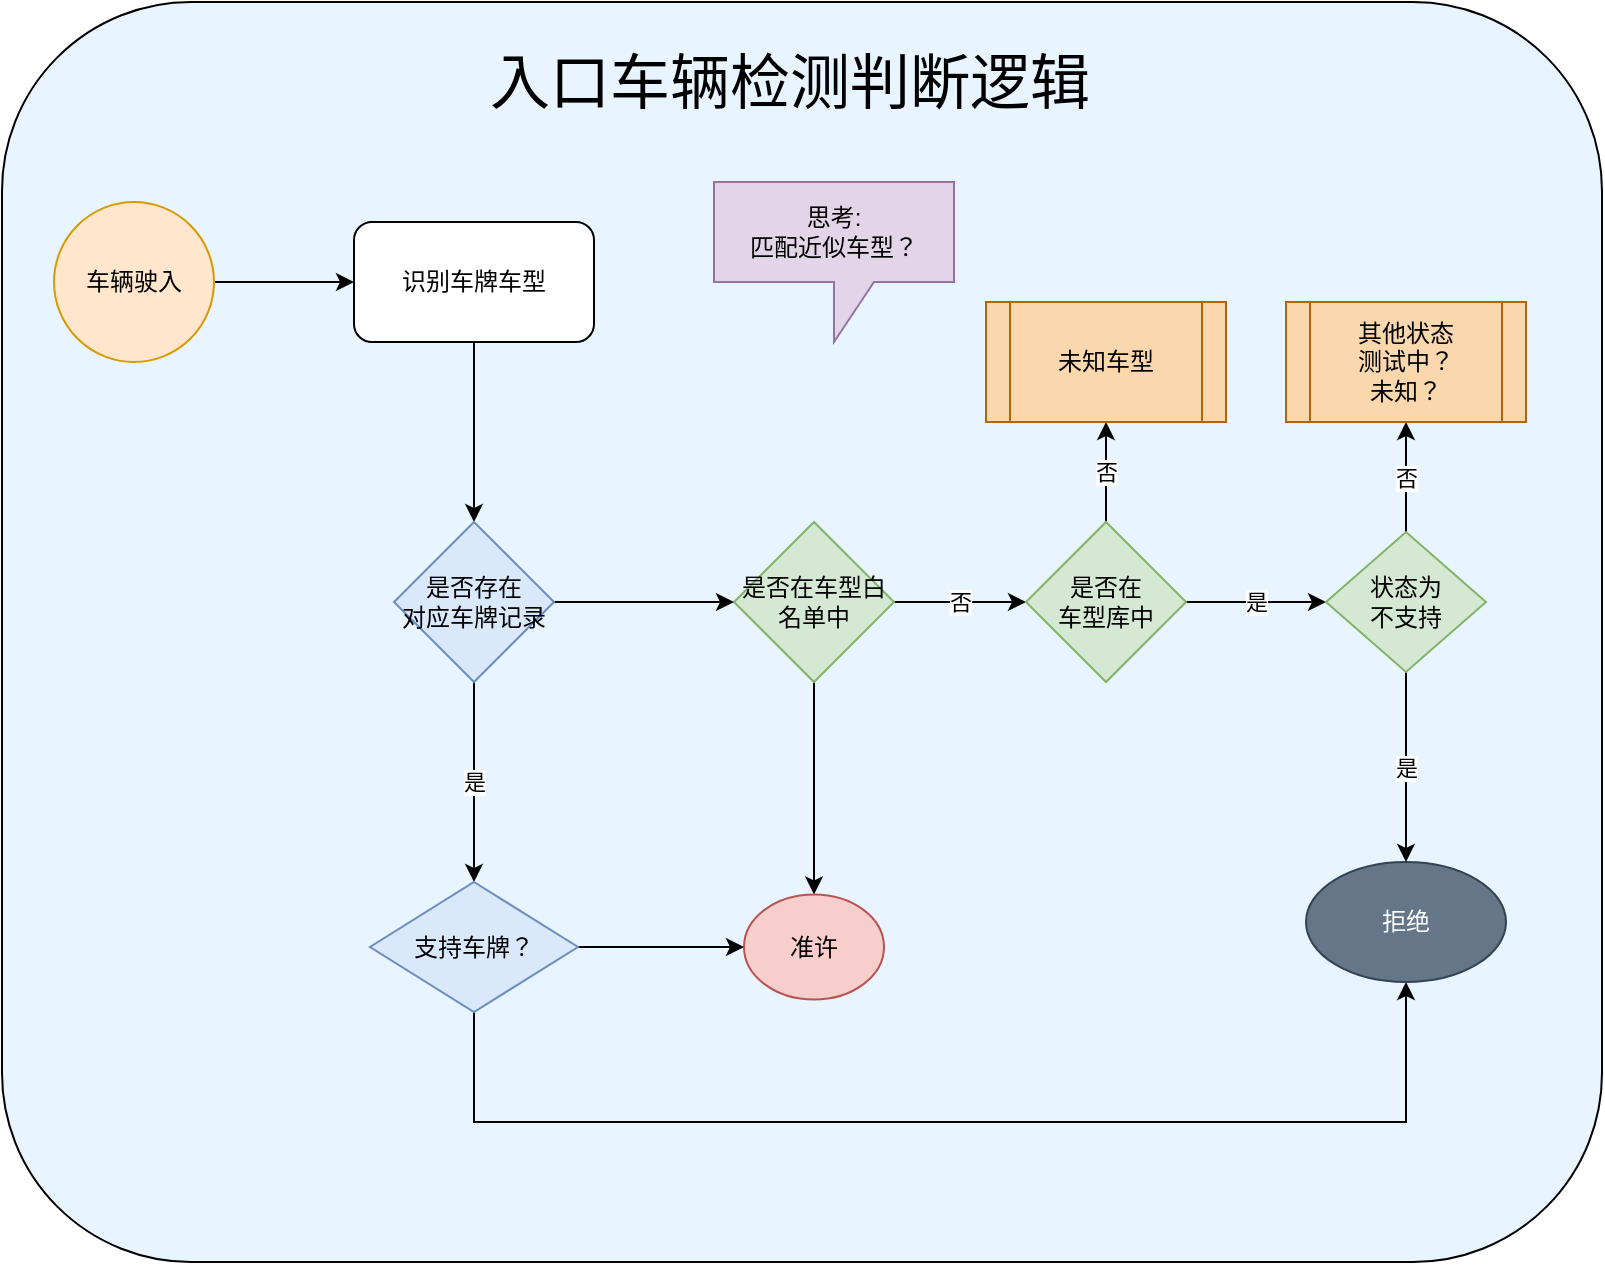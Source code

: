 <mxfile version="17.1.0" type="github">
  <diagram id="5mL2chMBpMJVrQfOxgIs" name="Page-1">
    <mxGraphModel dx="1038" dy="579" grid="1" gridSize="10" guides="1" tooltips="1" connect="1" arrows="1" fold="1" page="1" pageScale="1" pageWidth="827" pageHeight="1169" math="0" shadow="0">
      <root>
        <mxCell id="0" />
        <mxCell id="1" parent="0" />
        <mxCell id="yGWHYbjUZlr4Gvu-cRnp-1" value="" style="rounded=1;whiteSpace=wrap;html=1;fillColor=#E8F4FF;" vertex="1" parent="1">
          <mxGeometry x="20" y="10" width="800" height="630" as="geometry" />
        </mxCell>
        <mxCell id="yGWHYbjUZlr4Gvu-cRnp-2" style="edgeStyle=orthogonalEdgeStyle;rounded=0;orthogonalLoop=1;jettySize=auto;html=1;entryX=0;entryY=0.5;entryDx=0;entryDy=0;" edge="1" parent="1" source="yGWHYbjUZlr4Gvu-cRnp-3" target="yGWHYbjUZlr4Gvu-cRnp-5">
          <mxGeometry relative="1" as="geometry" />
        </mxCell>
        <mxCell id="yGWHYbjUZlr4Gvu-cRnp-3" value="车辆驶入" style="ellipse;whiteSpace=wrap;html=1;aspect=fixed;fillColor=#ffe6cc;strokeColor=#d79b00;" vertex="1" parent="1">
          <mxGeometry x="46" y="110" width="80" height="80" as="geometry" />
        </mxCell>
        <mxCell id="yGWHYbjUZlr4Gvu-cRnp-4" value="" style="edgeStyle=orthogonalEdgeStyle;rounded=0;orthogonalLoop=1;jettySize=auto;html=1;" edge="1" parent="1" source="yGWHYbjUZlr4Gvu-cRnp-5" target="yGWHYbjUZlr4Gvu-cRnp-11">
          <mxGeometry relative="1" as="geometry" />
        </mxCell>
        <mxCell id="yGWHYbjUZlr4Gvu-cRnp-5" value="识别车牌车型" style="rounded=1;whiteSpace=wrap;html=1;" vertex="1" parent="1">
          <mxGeometry x="196" y="120" width="120" height="60" as="geometry" />
        </mxCell>
        <mxCell id="yGWHYbjUZlr4Gvu-cRnp-6" value="否" style="edgeStyle=orthogonalEdgeStyle;rounded=0;orthogonalLoop=1;jettySize=auto;html=1;entryX=0;entryY=0.5;entryDx=0;entryDy=0;" edge="1" parent="1" source="yGWHYbjUZlr4Gvu-cRnp-8" target="yGWHYbjUZlr4Gvu-cRnp-19">
          <mxGeometry relative="1" as="geometry">
            <mxPoint x="542" y="310" as="targetPoint" />
          </mxGeometry>
        </mxCell>
        <mxCell id="yGWHYbjUZlr4Gvu-cRnp-7" style="edgeStyle=orthogonalEdgeStyle;rounded=0;orthogonalLoop=1;jettySize=auto;html=1;entryX=0.5;entryY=0;entryDx=0;entryDy=0;" edge="1" parent="1" source="yGWHYbjUZlr4Gvu-cRnp-8" target="yGWHYbjUZlr4Gvu-cRnp-12">
          <mxGeometry relative="1" as="geometry" />
        </mxCell>
        <mxCell id="yGWHYbjUZlr4Gvu-cRnp-8" value="是否在车型白名单中" style="rhombus;whiteSpace=wrap;html=1;fillColor=#d5e8d4;strokeColor=#82b366;" vertex="1" parent="1">
          <mxGeometry x="386" y="270" width="80" height="80" as="geometry" />
        </mxCell>
        <mxCell id="yGWHYbjUZlr4Gvu-cRnp-9" value="是" style="edgeStyle=orthogonalEdgeStyle;rounded=0;orthogonalLoop=1;jettySize=auto;html=1;entryX=0.5;entryY=0;entryDx=0;entryDy=0;" edge="1" parent="1" source="yGWHYbjUZlr4Gvu-cRnp-11" target="yGWHYbjUZlr4Gvu-cRnp-15">
          <mxGeometry relative="1" as="geometry" />
        </mxCell>
        <mxCell id="yGWHYbjUZlr4Gvu-cRnp-10" style="edgeStyle=orthogonalEdgeStyle;rounded=0;orthogonalLoop=1;jettySize=auto;html=1;entryX=0;entryY=0.5;entryDx=0;entryDy=0;" edge="1" parent="1" source="yGWHYbjUZlr4Gvu-cRnp-11" target="yGWHYbjUZlr4Gvu-cRnp-8">
          <mxGeometry relative="1" as="geometry" />
        </mxCell>
        <mxCell id="yGWHYbjUZlr4Gvu-cRnp-11" value="是否存在&lt;br style=&quot;box-sizing: content-box ; margin: 0px ; padding: 0px&quot;&gt;对应车牌记录" style="rhombus;whiteSpace=wrap;html=1;fillColor=#dae8fc;strokeColor=#6c8ebf;" vertex="1" parent="1">
          <mxGeometry x="216" y="270" width="80" height="80" as="geometry" />
        </mxCell>
        <mxCell id="yGWHYbjUZlr4Gvu-cRnp-12" value="准许" style="ellipse;whiteSpace=wrap;html=1;fillColor=#f8cecc;strokeColor=#b85450;" vertex="1" parent="1">
          <mxGeometry x="391" y="456.25" width="70" height="52.5" as="geometry" />
        </mxCell>
        <mxCell id="yGWHYbjUZlr4Gvu-cRnp-13" style="edgeStyle=orthogonalEdgeStyle;rounded=0;orthogonalLoop=1;jettySize=auto;html=1;entryX=0;entryY=0.5;entryDx=0;entryDy=0;" edge="1" parent="1" source="yGWHYbjUZlr4Gvu-cRnp-15" target="yGWHYbjUZlr4Gvu-cRnp-12">
          <mxGeometry relative="1" as="geometry" />
        </mxCell>
        <mxCell id="yGWHYbjUZlr4Gvu-cRnp-14" style="edgeStyle=orthogonalEdgeStyle;rounded=0;orthogonalLoop=1;jettySize=auto;html=1;entryX=0.5;entryY=1;entryDx=0;entryDy=0;" edge="1" parent="1" source="yGWHYbjUZlr4Gvu-cRnp-15" target="yGWHYbjUZlr4Gvu-cRnp-16">
          <mxGeometry relative="1" as="geometry">
            <Array as="points">
              <mxPoint x="256" y="570" />
              <mxPoint x="722" y="570" />
            </Array>
          </mxGeometry>
        </mxCell>
        <mxCell id="yGWHYbjUZlr4Gvu-cRnp-15" value="支持车牌？" style="rhombus;whiteSpace=wrap;html=1;fillColor=#dae8fc;strokeColor=#6c8ebf;" vertex="1" parent="1">
          <mxGeometry x="204" y="450" width="104" height="65" as="geometry" />
        </mxCell>
        <mxCell id="yGWHYbjUZlr4Gvu-cRnp-16" value="拒绝" style="ellipse;whiteSpace=wrap;html=1;fillColor=#647687;fontColor=#ffffff;strokeColor=#314354;" vertex="1" parent="1">
          <mxGeometry x="672" y="440" width="100" height="60" as="geometry" />
        </mxCell>
        <mxCell id="yGWHYbjUZlr4Gvu-cRnp-17" value="是" style="edgeStyle=orthogonalEdgeStyle;rounded=0;orthogonalLoop=1;jettySize=auto;html=1;entryX=0;entryY=0.5;entryDx=0;entryDy=0;" edge="1" parent="1" source="yGWHYbjUZlr4Gvu-cRnp-19" target="yGWHYbjUZlr4Gvu-cRnp-22">
          <mxGeometry relative="1" as="geometry" />
        </mxCell>
        <mxCell id="yGWHYbjUZlr4Gvu-cRnp-18" value="否" style="edgeStyle=orthogonalEdgeStyle;rounded=0;orthogonalLoop=1;jettySize=auto;html=1;entryX=0.5;entryY=1;entryDx=0;entryDy=0;" edge="1" parent="1" source="yGWHYbjUZlr4Gvu-cRnp-19" target="yGWHYbjUZlr4Gvu-cRnp-23">
          <mxGeometry relative="1" as="geometry" />
        </mxCell>
        <mxCell id="yGWHYbjUZlr4Gvu-cRnp-19" value="是否在&lt;br&gt;车型库中" style="rhombus;whiteSpace=wrap;html=1;fillColor=#d5e8d4;strokeColor=#82b366;" vertex="1" parent="1">
          <mxGeometry x="532" y="270" width="80" height="80" as="geometry" />
        </mxCell>
        <mxCell id="yGWHYbjUZlr4Gvu-cRnp-20" value="否" style="edgeStyle=orthogonalEdgeStyle;rounded=0;orthogonalLoop=1;jettySize=auto;html=1;entryX=0.5;entryY=1;entryDx=0;entryDy=0;" edge="1" parent="1" source="yGWHYbjUZlr4Gvu-cRnp-22" target="yGWHYbjUZlr4Gvu-cRnp-24">
          <mxGeometry relative="1" as="geometry" />
        </mxCell>
        <mxCell id="yGWHYbjUZlr4Gvu-cRnp-21" value="是" style="edgeStyle=orthogonalEdgeStyle;rounded=0;orthogonalLoop=1;jettySize=auto;html=1;entryX=0.5;entryY=0;entryDx=0;entryDy=0;" edge="1" parent="1" source="yGWHYbjUZlr4Gvu-cRnp-22" target="yGWHYbjUZlr4Gvu-cRnp-16">
          <mxGeometry relative="1" as="geometry" />
        </mxCell>
        <mxCell id="yGWHYbjUZlr4Gvu-cRnp-22" value="状态为&lt;br&gt;不支持" style="rhombus;whiteSpace=wrap;html=1;fillColor=#d5e8d4;strokeColor=#82b366;" vertex="1" parent="1">
          <mxGeometry x="682" y="275" width="80" height="70" as="geometry" />
        </mxCell>
        <mxCell id="yGWHYbjUZlr4Gvu-cRnp-23" value="未知车型" style="shape=process;whiteSpace=wrap;html=1;backgroundOutline=1;fillColor=#fad7ac;strokeColor=#b46504;" vertex="1" parent="1">
          <mxGeometry x="512" y="160" width="120" height="60" as="geometry" />
        </mxCell>
        <mxCell id="yGWHYbjUZlr4Gvu-cRnp-24" value="其他状态&lt;br&gt;测试中？&lt;br&gt;未知？" style="shape=process;whiteSpace=wrap;html=1;backgroundOutline=1;fillColor=#fad7ac;strokeColor=#b46504;" vertex="1" parent="1">
          <mxGeometry x="662" y="160" width="120" height="60" as="geometry" />
        </mxCell>
        <mxCell id="yGWHYbjUZlr4Gvu-cRnp-25" value="思考:&lt;br&gt;匹配近似车型？" style="shape=callout;whiteSpace=wrap;html=1;perimeter=calloutPerimeter;fillColor=#e1d5e7;strokeColor=#9673a6;" vertex="1" parent="1">
          <mxGeometry x="376" y="100" width="120" height="80" as="geometry" />
        </mxCell>
        <mxCell id="yGWHYbjUZlr4Gvu-cRnp-26" value="&lt;font style=&quot;font-size: 30px;&quot;&gt;入口车辆检测判断逻辑&lt;/font&gt;" style="text;html=1;strokeColor=none;fillColor=none;align=center;verticalAlign=middle;whiteSpace=wrap;rounded=0;" vertex="1" parent="1">
          <mxGeometry x="244" y="40" width="340" height="20" as="geometry" />
        </mxCell>
      </root>
    </mxGraphModel>
  </diagram>
</mxfile>
